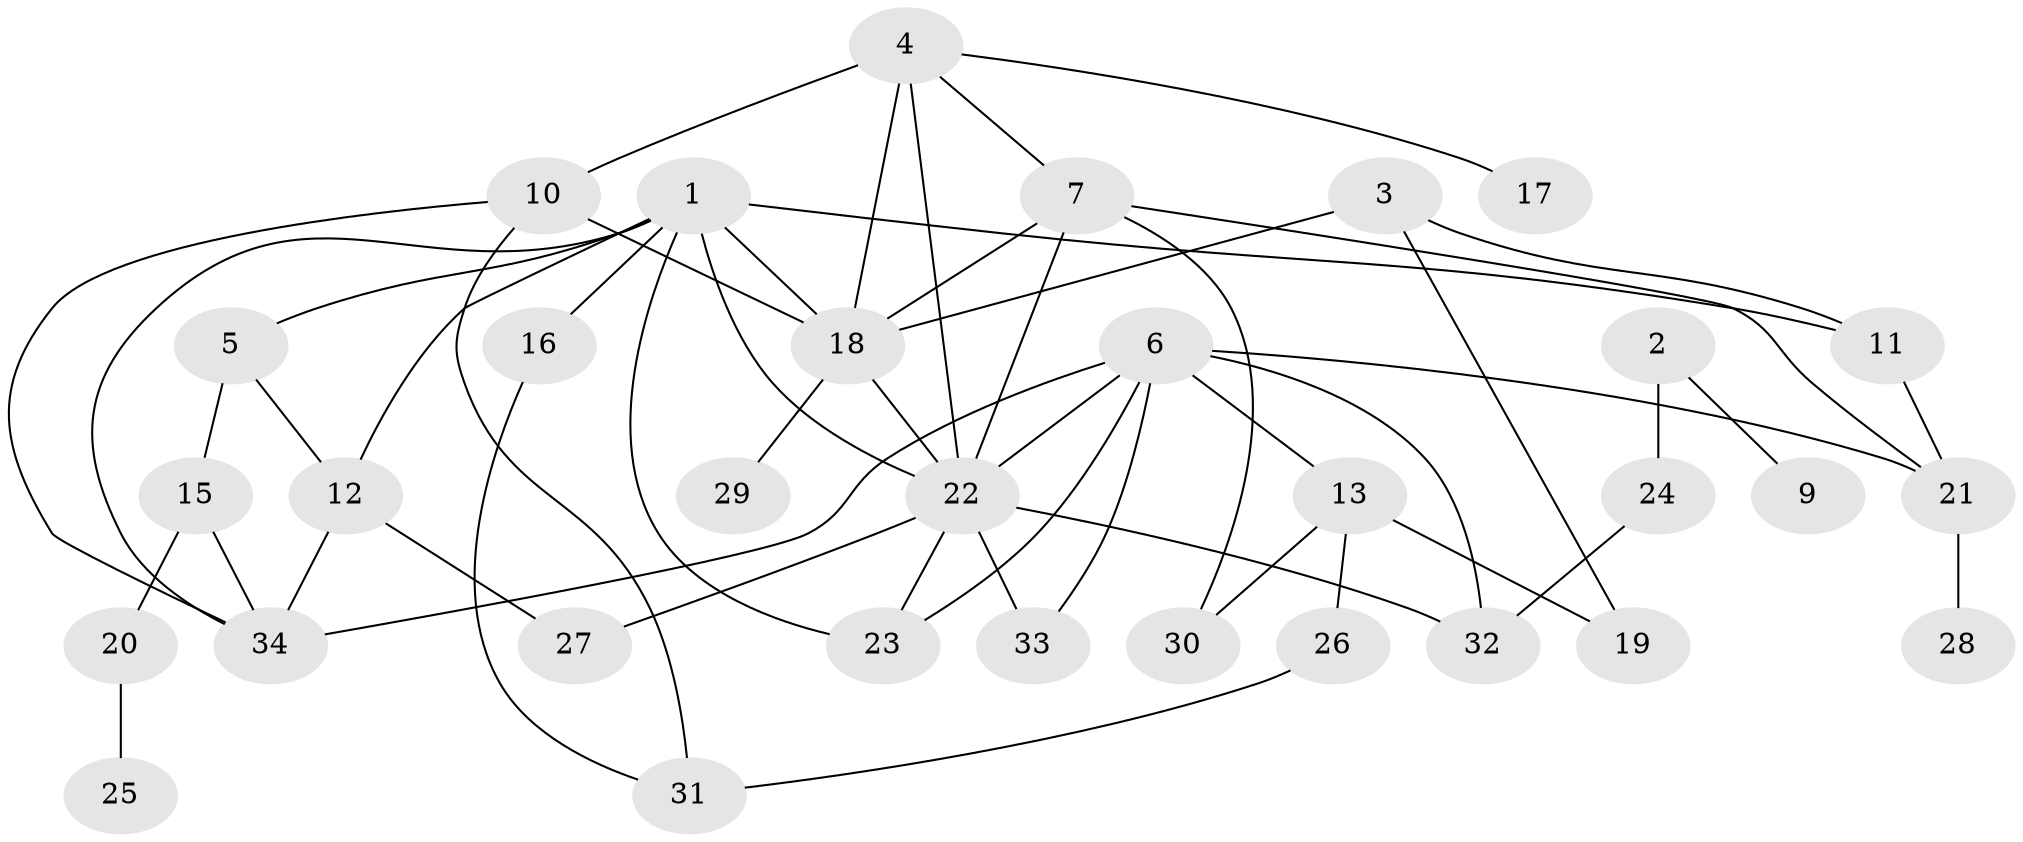 // original degree distribution, {1: 0.17647058823529413, 2: 0.29411764705882354, 3: 0.29411764705882354, 4: 0.10294117647058823, 0: 0.029411764705882353, 5: 0.08823529411764706, 10: 0.014705882352941176}
// Generated by graph-tools (version 1.1) at 2025/33/03/09/25 02:33:47]
// undirected, 32 vertices, 53 edges
graph export_dot {
graph [start="1"]
  node [color=gray90,style=filled];
  1;
  2;
  3;
  4;
  5;
  6;
  7;
  9;
  10;
  11;
  12;
  13;
  15;
  16;
  17;
  18;
  19;
  20;
  21;
  22;
  23;
  24;
  25;
  26;
  27;
  28;
  29;
  30;
  31;
  32;
  33;
  34;
  1 -- 5 [weight=1.0];
  1 -- 11 [weight=2.0];
  1 -- 12 [weight=1.0];
  1 -- 16 [weight=1.0];
  1 -- 18 [weight=1.0];
  1 -- 22 [weight=1.0];
  1 -- 23 [weight=1.0];
  1 -- 34 [weight=1.0];
  2 -- 9 [weight=1.0];
  2 -- 24 [weight=1.0];
  3 -- 11 [weight=1.0];
  3 -- 18 [weight=1.0];
  3 -- 19 [weight=1.0];
  4 -- 7 [weight=1.0];
  4 -- 10 [weight=2.0];
  4 -- 17 [weight=1.0];
  4 -- 18 [weight=1.0];
  4 -- 22 [weight=1.0];
  5 -- 12 [weight=1.0];
  5 -- 15 [weight=1.0];
  6 -- 13 [weight=1.0];
  6 -- 21 [weight=1.0];
  6 -- 22 [weight=1.0];
  6 -- 23 [weight=1.0];
  6 -- 32 [weight=1.0];
  6 -- 33 [weight=1.0];
  6 -- 34 [weight=1.0];
  7 -- 18 [weight=1.0];
  7 -- 21 [weight=1.0];
  7 -- 22 [weight=1.0];
  7 -- 30 [weight=1.0];
  10 -- 18 [weight=1.0];
  10 -- 31 [weight=1.0];
  10 -- 34 [weight=1.0];
  11 -- 21 [weight=1.0];
  12 -- 27 [weight=1.0];
  12 -- 34 [weight=1.0];
  13 -- 19 [weight=1.0];
  13 -- 26 [weight=1.0];
  13 -- 30 [weight=1.0];
  15 -- 20 [weight=1.0];
  15 -- 34 [weight=1.0];
  16 -- 31 [weight=1.0];
  18 -- 22 [weight=1.0];
  18 -- 29 [weight=1.0];
  20 -- 25 [weight=1.0];
  21 -- 28 [weight=1.0];
  22 -- 23 [weight=1.0];
  22 -- 27 [weight=1.0];
  22 -- 32 [weight=1.0];
  22 -- 33 [weight=1.0];
  24 -- 32 [weight=1.0];
  26 -- 31 [weight=1.0];
}
